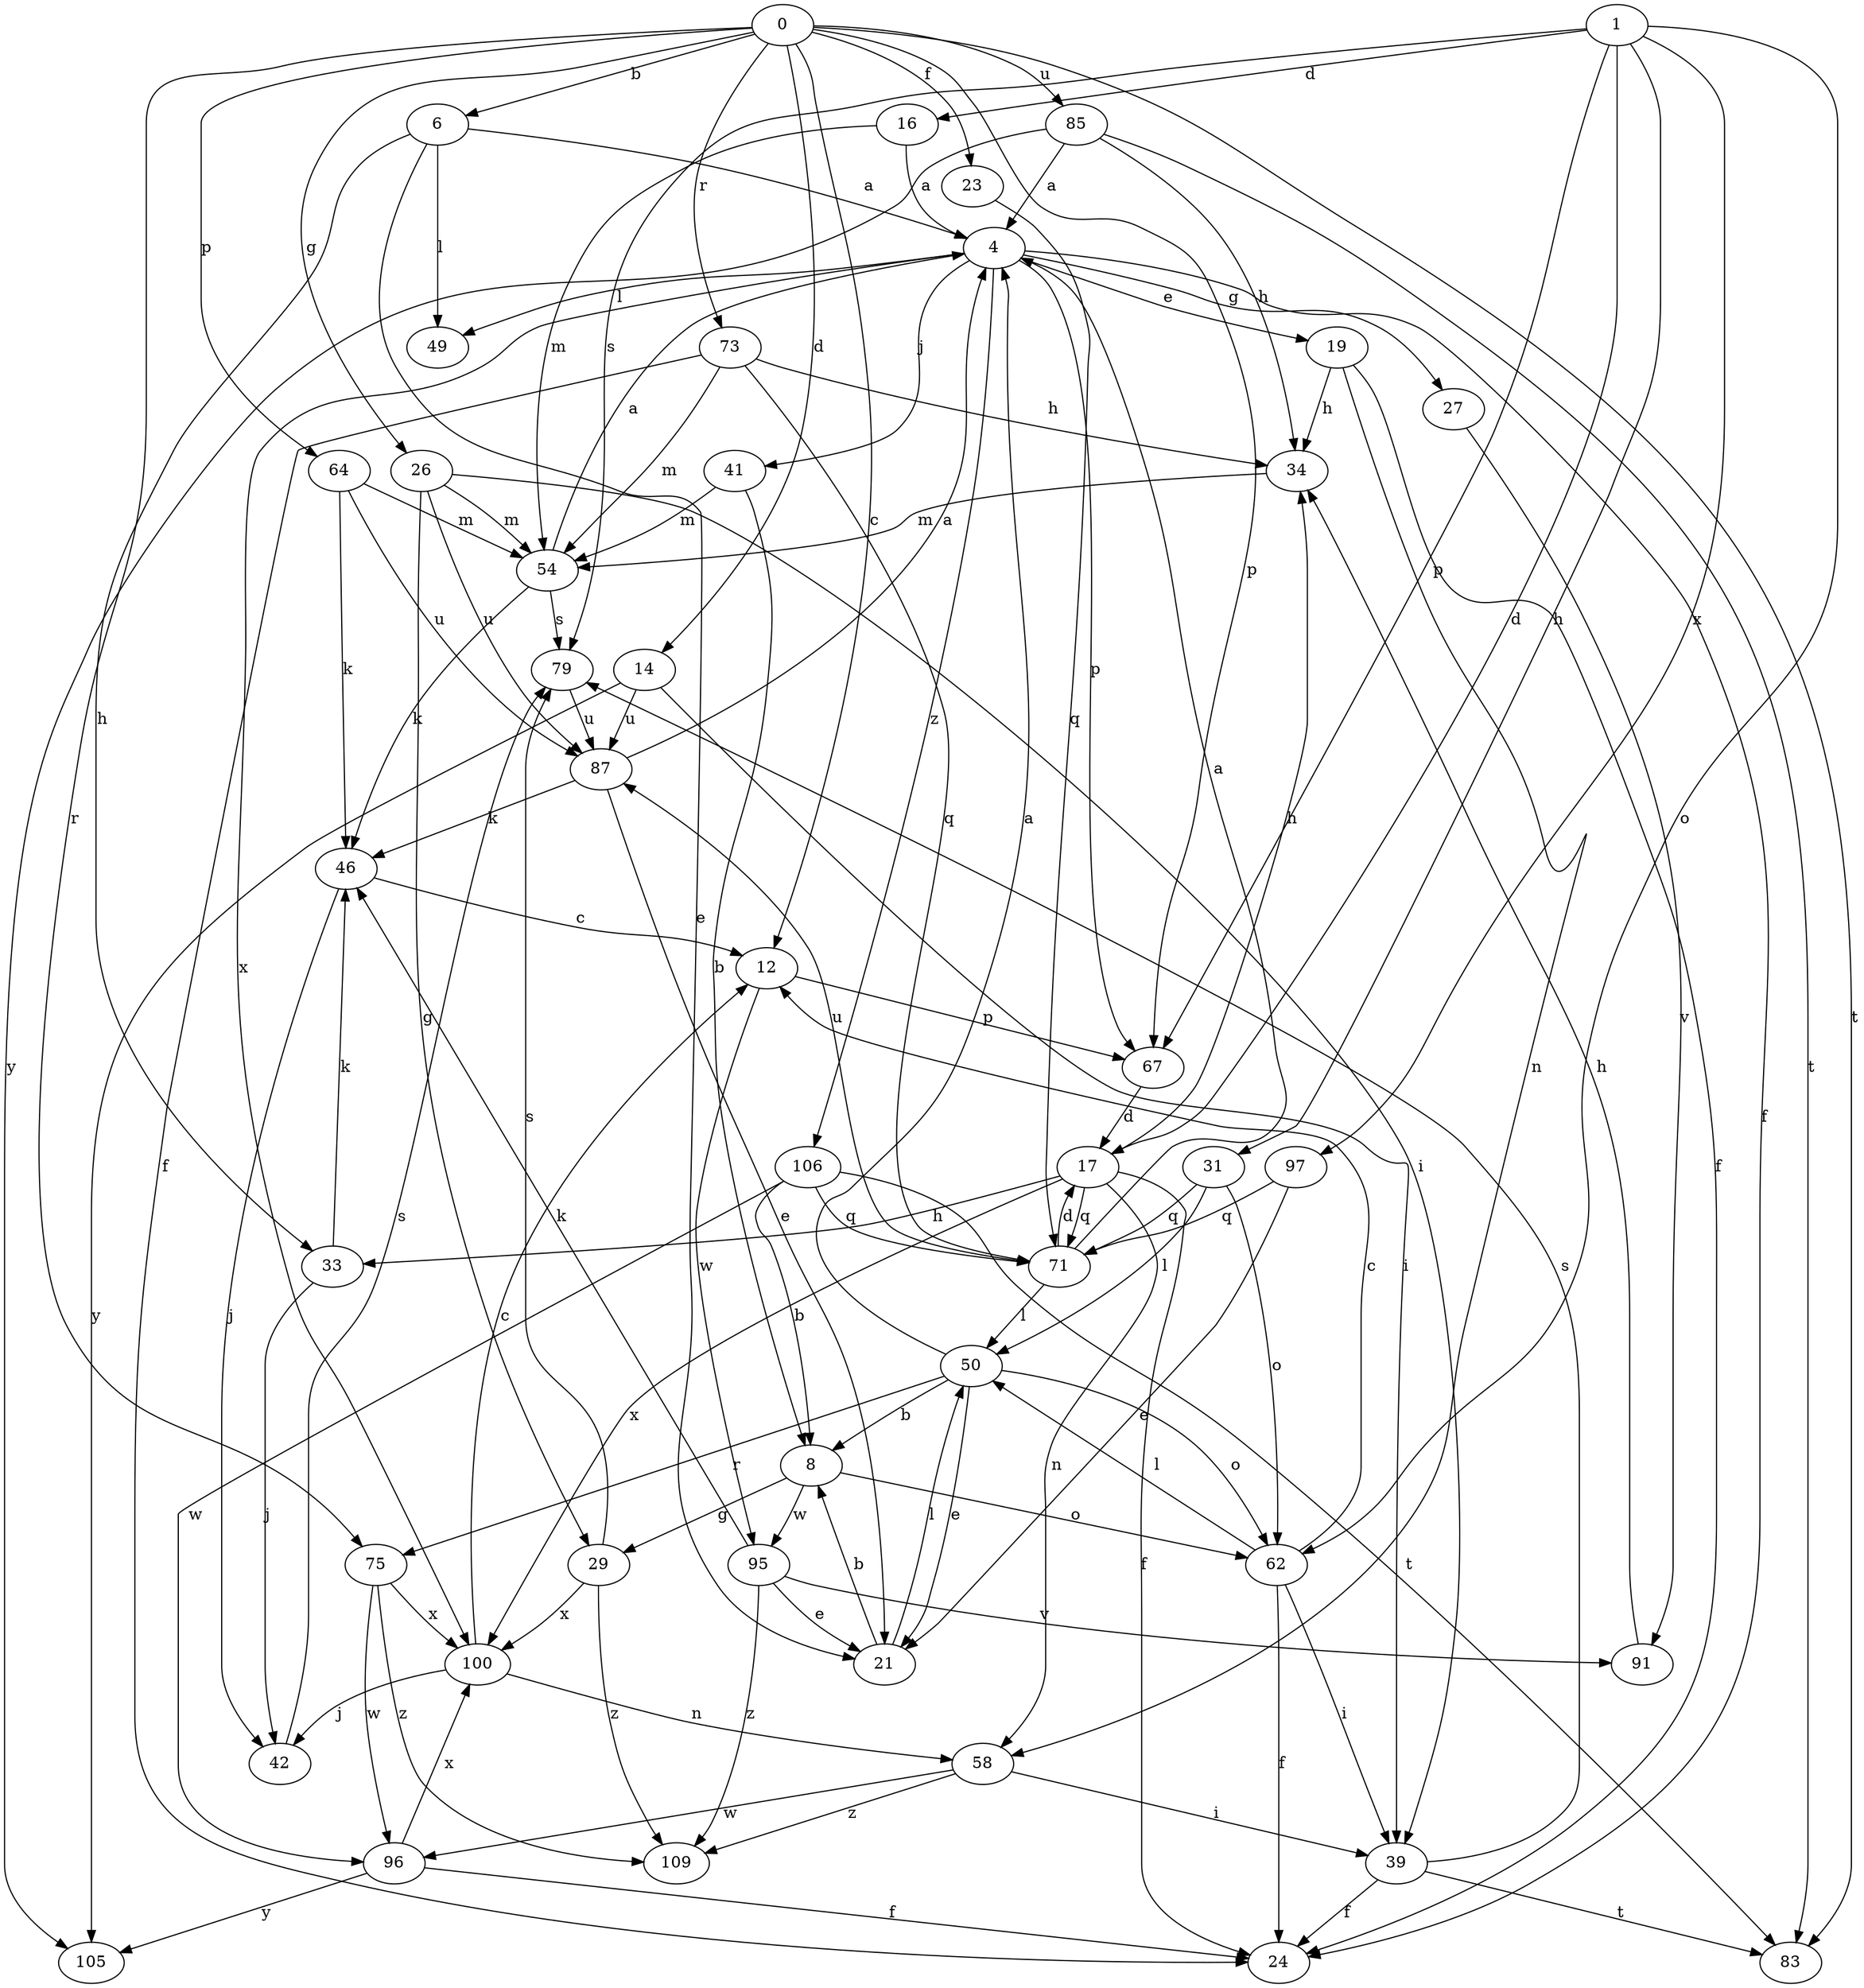 strict digraph  {
0;
1;
4;
6;
8;
12;
14;
16;
17;
19;
21;
23;
24;
26;
27;
29;
31;
33;
34;
39;
41;
42;
46;
49;
50;
54;
58;
62;
64;
67;
71;
73;
75;
79;
83;
85;
87;
91;
95;
96;
97;
100;
105;
106;
109;
0 -> 6  [label=b];
0 -> 12  [label=c];
0 -> 14  [label=d];
0 -> 23  [label=f];
0 -> 26  [label=g];
0 -> 64  [label=p];
0 -> 67  [label=p];
0 -> 73  [label=r];
0 -> 75  [label=r];
0 -> 83  [label=t];
0 -> 85  [label=u];
1 -> 16  [label=d];
1 -> 17  [label=d];
1 -> 31  [label=h];
1 -> 62  [label=o];
1 -> 67  [label=p];
1 -> 79  [label=s];
1 -> 97  [label=x];
4 -> 19  [label=e];
4 -> 24  [label=f];
4 -> 27  [label=g];
4 -> 41  [label=j];
4 -> 49  [label=l];
4 -> 67  [label=p];
4 -> 100  [label=x];
4 -> 106  [label=z];
6 -> 4  [label=a];
6 -> 21  [label=e];
6 -> 33  [label=h];
6 -> 49  [label=l];
8 -> 29  [label=g];
8 -> 62  [label=o];
8 -> 95  [label=w];
12 -> 67  [label=p];
12 -> 95  [label=w];
14 -> 39  [label=i];
14 -> 87  [label=u];
14 -> 105  [label=y];
16 -> 4  [label=a];
16 -> 54  [label=m];
17 -> 24  [label=f];
17 -> 33  [label=h];
17 -> 34  [label=h];
17 -> 58  [label=n];
17 -> 71  [label=q];
17 -> 100  [label=x];
19 -> 24  [label=f];
19 -> 34  [label=h];
19 -> 58  [label=n];
21 -> 8  [label=b];
21 -> 50  [label=l];
23 -> 71  [label=q];
26 -> 29  [label=g];
26 -> 39  [label=i];
26 -> 54  [label=m];
26 -> 87  [label=u];
27 -> 91  [label=v];
29 -> 79  [label=s];
29 -> 100  [label=x];
29 -> 109  [label=z];
31 -> 50  [label=l];
31 -> 62  [label=o];
31 -> 71  [label=q];
33 -> 42  [label=j];
33 -> 46  [label=k];
34 -> 54  [label=m];
39 -> 24  [label=f];
39 -> 79  [label=s];
39 -> 83  [label=t];
41 -> 8  [label=b];
41 -> 54  [label=m];
42 -> 79  [label=s];
46 -> 12  [label=c];
46 -> 42  [label=j];
50 -> 4  [label=a];
50 -> 8  [label=b];
50 -> 21  [label=e];
50 -> 62  [label=o];
50 -> 75  [label=r];
54 -> 4  [label=a];
54 -> 46  [label=k];
54 -> 79  [label=s];
58 -> 39  [label=i];
58 -> 96  [label=w];
58 -> 109  [label=z];
62 -> 12  [label=c];
62 -> 24  [label=f];
62 -> 39  [label=i];
62 -> 50  [label=l];
64 -> 46  [label=k];
64 -> 54  [label=m];
64 -> 87  [label=u];
67 -> 17  [label=d];
71 -> 4  [label=a];
71 -> 17  [label=d];
71 -> 50  [label=l];
71 -> 87  [label=u];
73 -> 24  [label=f];
73 -> 34  [label=h];
73 -> 54  [label=m];
73 -> 71  [label=q];
75 -> 96  [label=w];
75 -> 100  [label=x];
75 -> 109  [label=z];
79 -> 87  [label=u];
85 -> 4  [label=a];
85 -> 34  [label=h];
85 -> 83  [label=t];
85 -> 105  [label=y];
87 -> 4  [label=a];
87 -> 21  [label=e];
87 -> 46  [label=k];
91 -> 34  [label=h];
95 -> 21  [label=e];
95 -> 46  [label=k];
95 -> 91  [label=v];
95 -> 109  [label=z];
96 -> 24  [label=f];
96 -> 100  [label=x];
96 -> 105  [label=y];
97 -> 21  [label=e];
97 -> 71  [label=q];
100 -> 12  [label=c];
100 -> 42  [label=j];
100 -> 58  [label=n];
106 -> 8  [label=b];
106 -> 71  [label=q];
106 -> 83  [label=t];
106 -> 96  [label=w];
}
